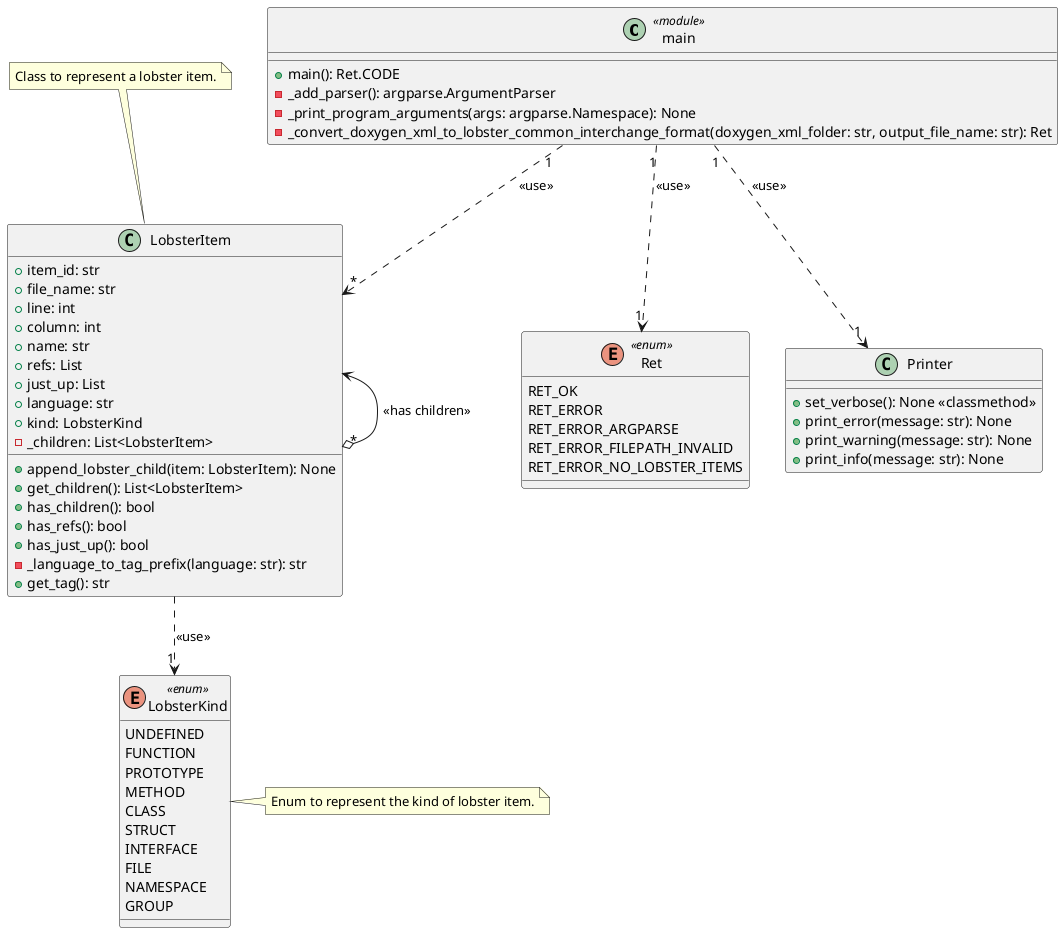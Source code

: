 @startuml class_diagram

' Setting ''''''''''''''''''''''''''''''''''''''''''''''''''''''''''''''''''''''''''''''''''''''''''

' Components '''''''''''''''''''''''''''''''''''''''''''''''''''''''''''''''''''''''''''''''''''''''

class main <<module>> {
  + main(): Ret.CODE
  - _add_parser(): argparse.ArgumentParser
  - _print_program_arguments(args: argparse.Namespace): None
  - _convert_doxygen_xml_to_lobster_common_interchange_format(doxygen_xml_folder: str, output_file_name: str): Ret
}

enum Ret <<enum>> {
    RET_OK
    RET_ERROR
    RET_ERROR_ARGPARSE
    RET_ERROR_FILEPATH_INVALID
    RET_ERROR_NO_LOBSTER_ITEMS 
}

enum LobsterKind <<enum>> {
    UNDEFINED
    FUNCTION
    PROTOTYPE
    METHOD
    CLASS
    STRUCT
    INTERFACE
    FILE
    NAMESPACE
    GROUP
}

note right of LobsterKind
  Enum to represent the kind of lobster item.
end note

class LobsterItem {
    + item_id: str
    + file_name: str
    + line: int
    + column: int
    + name: str
    + refs: List
    + just_up: List
    + language: str
    + kind: LobsterKind
    - _children: List<LobsterItem>

    + append_lobster_child(item: LobsterItem): None 
    + get_children(): List<LobsterItem>
    + has_children(): bool
    + has_refs(): bool
    + has_just_up(): bool
    - _language_to_tag_prefix(language: str): str
    + get_tag(): str
}

note top of LobsterItem
  Class to represent a lobster item.
end note

class Printer {
    + set_verbose(): None <<classmethod>>
    + print_error(message: str): None
    + print_warning(message: str): None
    + print_info(message: str): None
}

' Flows ''''''''''''''''''''''''''''''''''''''''''''''''''''''''''''''''''''''''''''''''''''''''''''

main "1" ..> "*" LobsterItem : <<use>>
main "1" ..> "1" Ret : <<use>>
main "1" ..> "1" Printer : <<use>>
LobsterItem ..> "1" LobsterKind : <<use>>
LobsterItem <--o "*" LobsterItem : <<has children>>

@enduml
